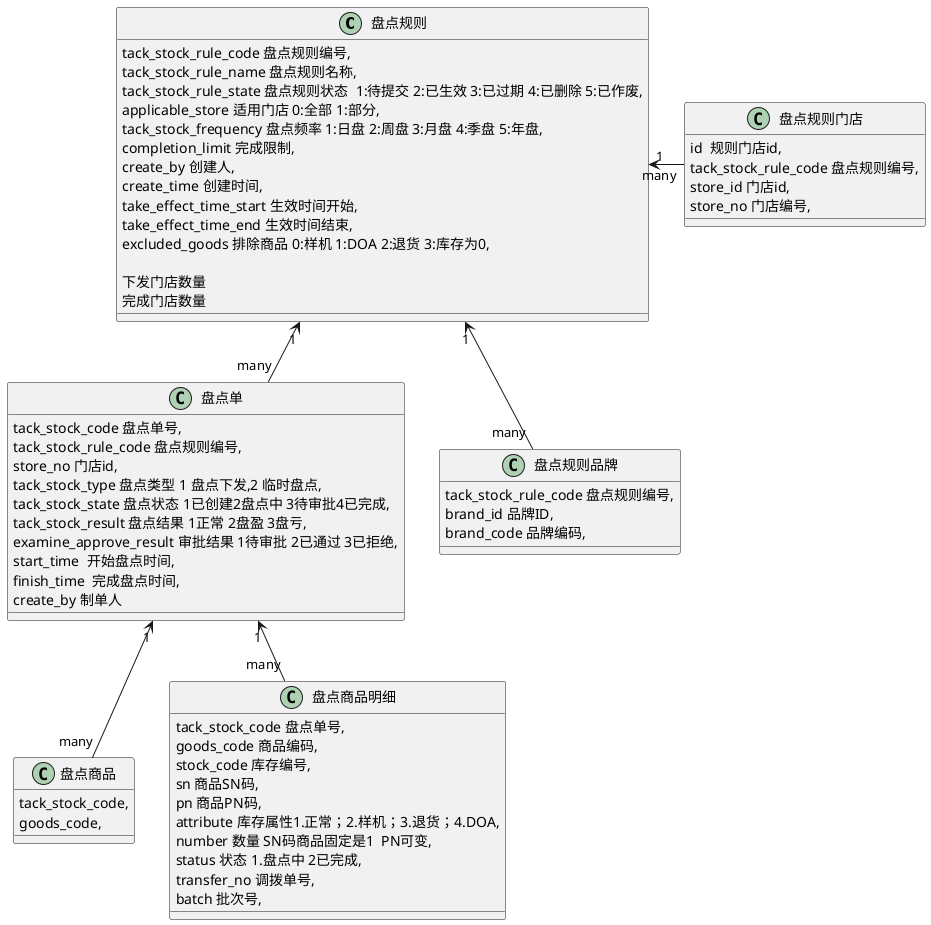 @startuml


class 盘点规则 {
    tack_stock_rule_code 盘点规则编号,
    tack_stock_rule_name 盘点规则名称,
    tack_stock_rule_state 盘点规则状态  1:待提交 2:已生效 3:已过期 4:已删除 5:已作废,
    applicable_store 适用门店 0:全部 1:部分,
    tack_stock_frequency 盘点频率 1:日盘 2:周盘 3:月盘 4:季盘 5:年盘,
    completion_limit 完成限制,
    create_by 创建人,
    create_time 创建时间,
    take_effect_time_start 生效时间开始,
    take_effect_time_end 生效时间结束,
    excluded_goods 排除商品 0:样机 1:DOA 2:退货 3:库存为0,

    下发门店数量
    完成门店数量
}

class 盘点单 {
    tack_stock_code 盘点单号,
    tack_stock_rule_code 盘点规则编号,
    store_no 门店id,
    tack_stock_type 盘点类型 1 盘点下发,2 临时盘点,
    tack_stock_state 盘点状态 1已创建2盘点中 3待审批4已完成,
    tack_stock_result 盘点结果 1正常 2盘盈 3盘亏,
    examine_approve_result 审批结果 1待审批 2已通过 3已拒绝,
    start_time  开始盘点时间,
    finish_time  完成盘点时间,
    create_by 制单人
}

class 盘点商品 {
tack_stock_code,
goods_code,
}

class 盘点商品明细{
tack_stock_code 盘点单号,
goods_code 商品编码,
stock_code 库存编号,
sn 商品SN码,
pn 商品PN码,
attribute 库存属性1.正常；2.样机；3.退货；4.DOA,
number 数量 SN码商品固定是1  PN可变,
status 状态 1.盘点中 2已完成,
transfer_no 调拨单号,
batch 批次号,
}

class 盘点规则门店{
id  规则门店id,
tack_stock_rule_code 盘点规则编号,
store_id 门店id,
store_no 门店编号,
}
class 盘点规则品牌{
tack_stock_rule_code 盘点规则编号,
brand_id 品牌ID,
brand_code 品牌编码,
}

盘点单 "many" -up-> "1" 盘点规则
盘点商品 "many" -up-> "1" 盘点单
盘点商品明细 "many" -up-> "1" 盘点单

盘点规则门店 "many" -left-> "1" 盘点规则
盘点规则品牌 "many" -up-> "1" 盘点规则



@enduml

